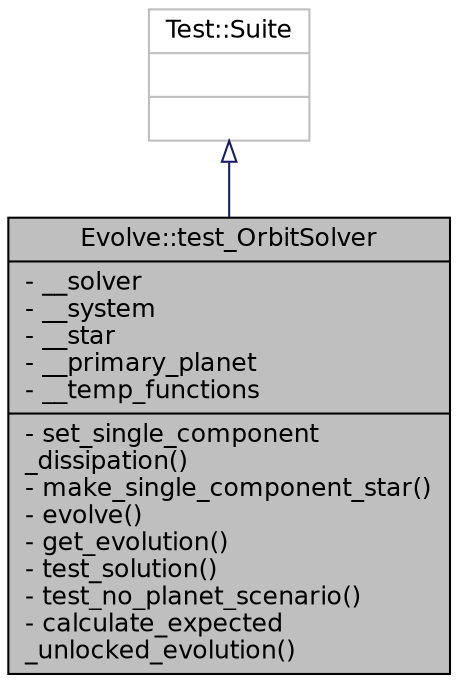 digraph "Evolve::test_OrbitSolver"
{
 // INTERACTIVE_SVG=YES
  edge [fontname="Helvetica",fontsize="12",labelfontname="Helvetica",labelfontsize="12"];
  node [fontname="Helvetica",fontsize="12",shape=record];
  Node0 [label="{Evolve::test_OrbitSolver\n|- __solver\l- __system\l- __star\l- __primary_planet\l- __temp_functions\l|- set_single_component\l_dissipation()\l- make_single_component_star()\l- evolve()\l- get_evolution()\l- test_solution()\l- test_no_planet_scenario()\l- calculate_expected\l_unlocked_evolution()\l}",height=0.2,width=0.4,color="black", fillcolor="grey75", style="filled", fontcolor="black"];
  Node1 -> Node0 [dir="back",color="midnightblue",fontsize="12",style="solid",arrowtail="onormal",fontname="Helvetica"];
  Node1 [label="{Test::Suite\n||}",height=0.2,width=0.4,color="grey75", fillcolor="white", style="filled"];
}
